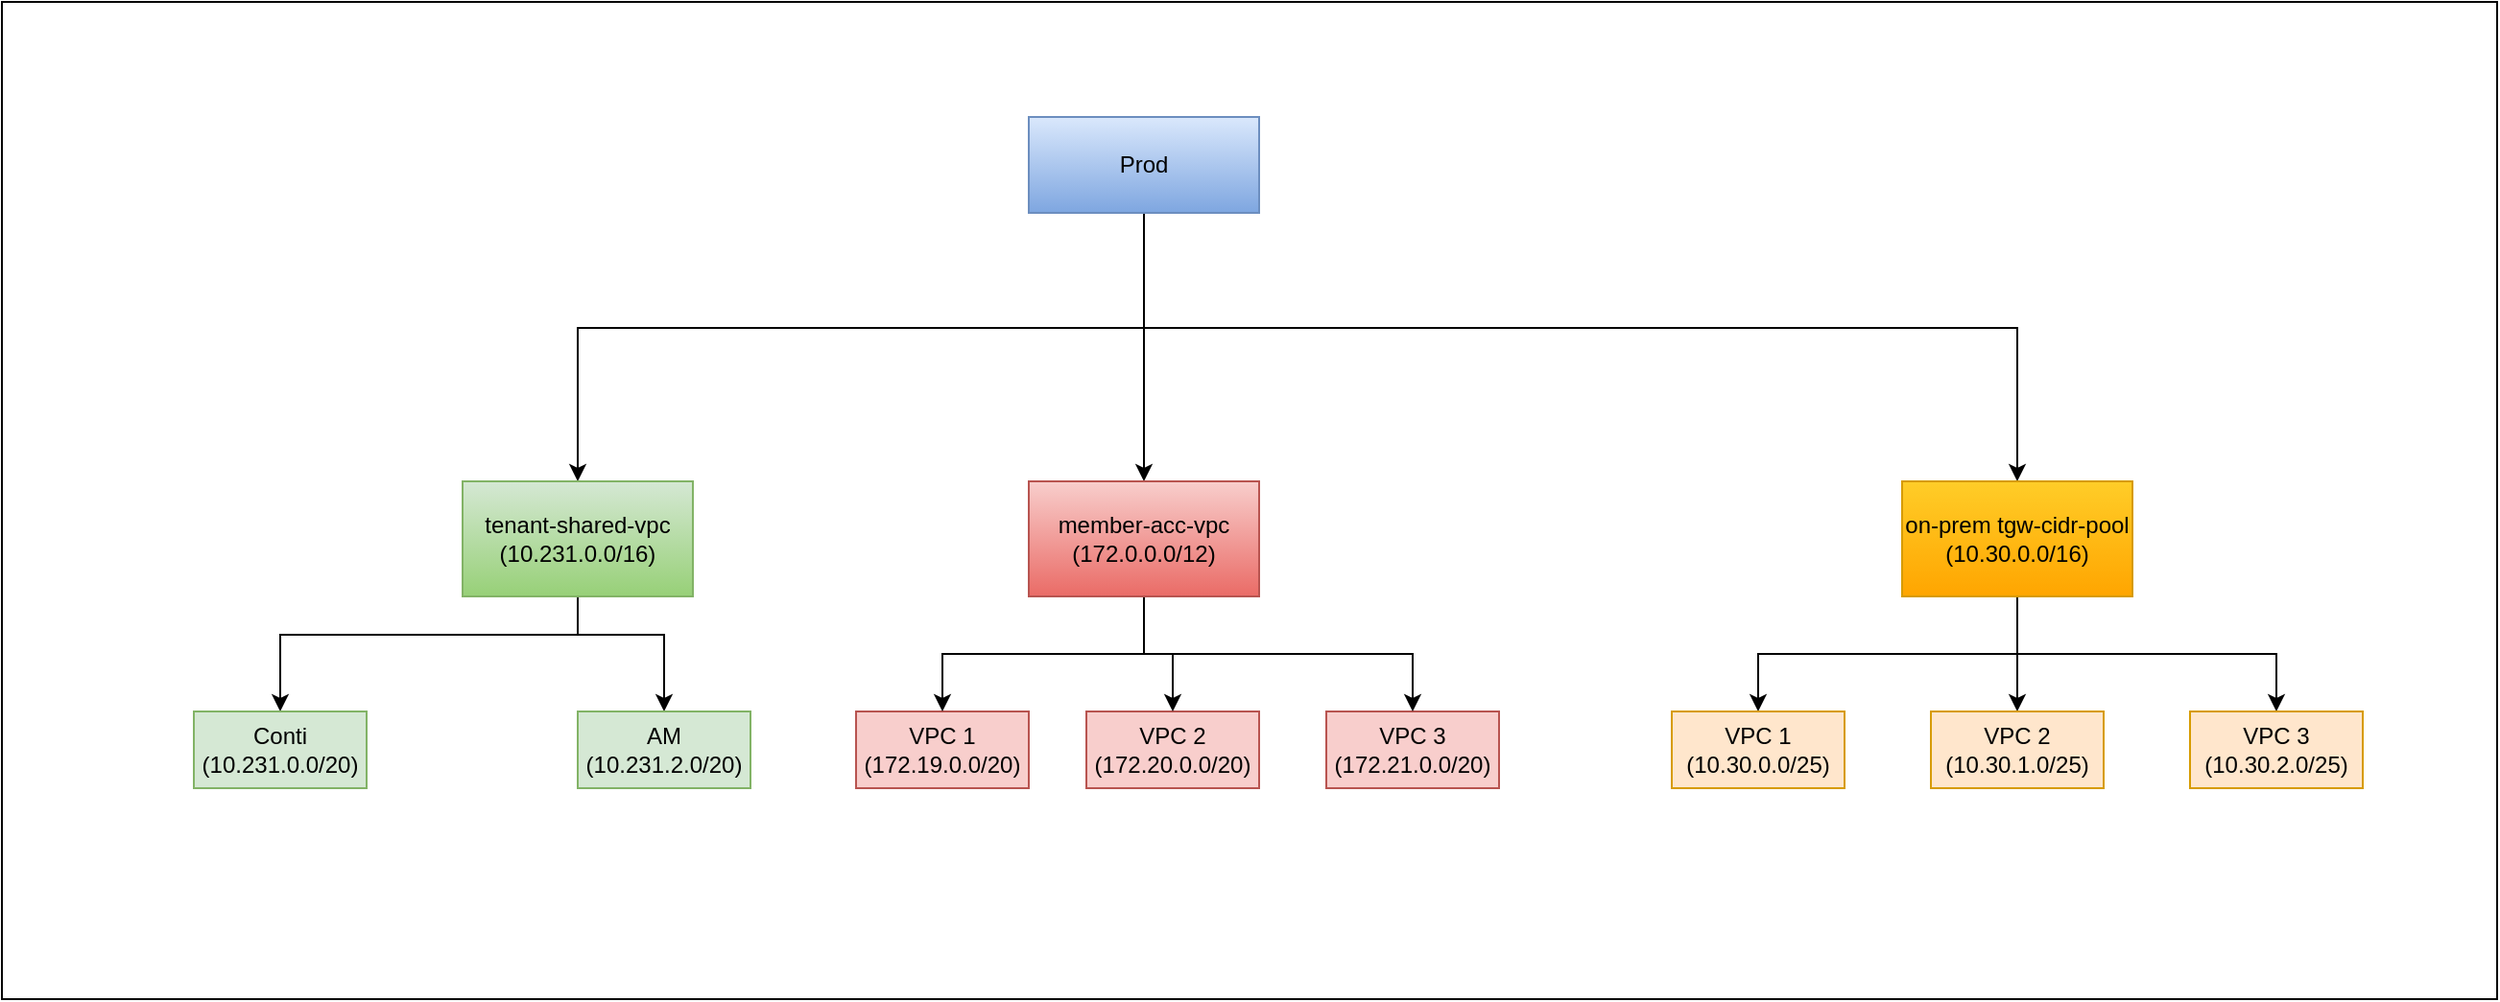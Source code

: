<mxfile version="24.7.6">
  <diagram name="Page-1" id="lfSm9gomF7Dn10EDz4Ah">
    <mxGraphModel dx="3560" dy="867" grid="1" gridSize="10" guides="1" tooltips="1" connect="1" arrows="1" fold="1" page="1" pageScale="1" pageWidth="2000" pageHeight="2500" math="0" shadow="0">
      <root>
        <mxCell id="0" />
        <mxCell id="1" parent="0" />
        <mxCell id="NAlNqRH86_vgwzGA6Y0c-14" value="" style="rounded=0;whiteSpace=wrap;html=1;" vertex="1" parent="1">
          <mxGeometry x="-20" y="30" width="1300" height="520" as="geometry" />
        </mxCell>
        <mxCell id="NAlNqRH86_vgwzGA6Y0c-2" style="edgeStyle=orthogonalEdgeStyle;rounded=0;orthogonalLoop=1;jettySize=auto;html=1;" edge="1" parent="1" source="oX8f1LEjSek1UIcQM4im-1" target="oX8f1LEjSek1UIcQM4im-7">
          <mxGeometry relative="1" as="geometry">
            <Array as="points">
              <mxPoint x="575" y="200" />
              <mxPoint x="280" y="200" />
            </Array>
          </mxGeometry>
        </mxCell>
        <mxCell id="NAlNqRH86_vgwzGA6Y0c-6" style="edgeStyle=orthogonalEdgeStyle;rounded=0;orthogonalLoop=1;jettySize=auto;html=1;" edge="1" parent="1" source="oX8f1LEjSek1UIcQM4im-1" target="oX8f1LEjSek1UIcQM4im-46">
          <mxGeometry relative="1" as="geometry" />
        </mxCell>
        <mxCell id="NAlNqRH86_vgwzGA6Y0c-8" style="edgeStyle=orthogonalEdgeStyle;rounded=0;orthogonalLoop=1;jettySize=auto;html=1;entryX=0.5;entryY=0;entryDx=0;entryDy=0;" edge="1" parent="1" source="oX8f1LEjSek1UIcQM4im-1" target="oX8f1LEjSek1UIcQM4im-5">
          <mxGeometry relative="1" as="geometry">
            <Array as="points">
              <mxPoint x="575" y="200" />
              <mxPoint x="1030" y="200" />
            </Array>
          </mxGeometry>
        </mxCell>
        <mxCell id="oX8f1LEjSek1UIcQM4im-1" value="Prod" style="rounded=0;whiteSpace=wrap;html=1;fillColor=#dae8fc;strokeColor=#6c8ebf;gradientColor=#7ea6e0;" parent="1" vertex="1">
          <mxGeometry x="515" y="90" width="120" height="50" as="geometry" />
        </mxCell>
        <mxCell id="NAlNqRH86_vgwzGA6Y0c-9" style="edgeStyle=orthogonalEdgeStyle;rounded=0;orthogonalLoop=1;jettySize=auto;html=1;entryX=0.5;entryY=0;entryDx=0;entryDy=0;" edge="1" parent="1" source="oX8f1LEjSek1UIcQM4im-5" target="oX8f1LEjSek1UIcQM4im-36">
          <mxGeometry relative="1" as="geometry">
            <Array as="points">
              <mxPoint x="1030" y="370" />
              <mxPoint x="895" y="370" />
            </Array>
          </mxGeometry>
        </mxCell>
        <mxCell id="NAlNqRH86_vgwzGA6Y0c-11" style="edgeStyle=orthogonalEdgeStyle;rounded=0;orthogonalLoop=1;jettySize=auto;html=1;entryX=0.5;entryY=0;entryDx=0;entryDy=0;" edge="1" parent="1" source="oX8f1LEjSek1UIcQM4im-5" target="oX8f1LEjSek1UIcQM4im-40">
          <mxGeometry relative="1" as="geometry" />
        </mxCell>
        <mxCell id="NAlNqRH86_vgwzGA6Y0c-13" style="edgeStyle=orthogonalEdgeStyle;rounded=0;orthogonalLoop=1;jettySize=auto;html=1;entryX=0.5;entryY=0;entryDx=0;entryDy=0;" edge="1" parent="1" source="oX8f1LEjSek1UIcQM4im-5" target="oX8f1LEjSek1UIcQM4im-39">
          <mxGeometry relative="1" as="geometry">
            <Array as="points">
              <mxPoint x="1030" y="370" />
              <mxPoint x="1165" y="370" />
            </Array>
          </mxGeometry>
        </mxCell>
        <mxCell id="oX8f1LEjSek1UIcQM4im-5" value="on-prem tgw-cidr-pool&lt;div&gt;(10.30.0.0/16)&lt;/div&gt;" style="rounded=0;whiteSpace=wrap;html=1;container=0;fillColor=#ffcd28;strokeColor=#d79b00;gradientColor=#ffa500;" parent="1" vertex="1">
          <mxGeometry x="970" y="280" width="120" height="60" as="geometry" />
        </mxCell>
        <mxCell id="oX8f1LEjSek1UIcQM4im-48" style="edgeStyle=orthogonalEdgeStyle;rounded=0;orthogonalLoop=1;jettySize=auto;html=1;entryX=0.5;entryY=0;entryDx=0;entryDy=0;" parent="1" source="oX8f1LEjSek1UIcQM4im-7" target="oX8f1LEjSek1UIcQM4im-16" edge="1">
          <mxGeometry relative="1" as="geometry">
            <Array as="points">
              <mxPoint x="280" y="360" />
              <mxPoint x="125" y="360" />
            </Array>
          </mxGeometry>
        </mxCell>
        <mxCell id="oX8f1LEjSek1UIcQM4im-49" style="edgeStyle=orthogonalEdgeStyle;rounded=0;orthogonalLoop=1;jettySize=auto;html=1;entryX=0.5;entryY=0;entryDx=0;entryDy=0;" parent="1" source="oX8f1LEjSek1UIcQM4im-7" target="oX8f1LEjSek1UIcQM4im-17" edge="1">
          <mxGeometry relative="1" as="geometry">
            <Array as="points">
              <mxPoint x="280" y="360" />
              <mxPoint x="325" y="360" />
            </Array>
          </mxGeometry>
        </mxCell>
        <mxCell id="oX8f1LEjSek1UIcQM4im-7" value="tenant-shared-vpc&lt;div&gt;(10.231.0.0/16)&lt;/div&gt;" style="rounded=0;whiteSpace=wrap;html=1;container=0;fillColor=#d5e8d4;strokeColor=#82b366;gradientColor=#97d077;" parent="1" vertex="1">
          <mxGeometry x="220" y="280" width="120" height="60" as="geometry" />
        </mxCell>
        <mxCell id="oX8f1LEjSek1UIcQM4im-16" value="Conti (10.231.0.0/20)" style="rounded=0;whiteSpace=wrap;html=1;container=0;fillColor=#d5e8d4;strokeColor=#82b366;" parent="1" vertex="1">
          <mxGeometry x="80" y="400" width="90" height="40" as="geometry" />
        </mxCell>
        <mxCell id="oX8f1LEjSek1UIcQM4im-17" value="AM (10.231.2.0/20)" style="rounded=0;whiteSpace=wrap;html=1;container=0;fillColor=#d5e8d4;strokeColor=#82b366;" parent="1" vertex="1">
          <mxGeometry x="280" y="400" width="90" height="40" as="geometry" />
        </mxCell>
        <mxCell id="oX8f1LEjSek1UIcQM4im-26" value="VPC 1 (172.19.0.0/20)" style="rounded=0;whiteSpace=wrap;html=1;container=0;fillColor=#f8cecc;strokeColor=#b85450;" parent="1" vertex="1">
          <mxGeometry x="425" y="400" width="90" height="40" as="geometry" />
        </mxCell>
        <mxCell id="oX8f1LEjSek1UIcQM4im-27" value="VPC 2 (172.20.0.0/20)" style="rounded=0;whiteSpace=wrap;html=1;container=0;fillColor=#f8cecc;strokeColor=#b85450;" parent="1" vertex="1">
          <mxGeometry x="545" y="400" width="90" height="40" as="geometry" />
        </mxCell>
        <mxCell id="oX8f1LEjSek1UIcQM4im-28" value="VPC 3 (172.21.0.0/20)" style="rounded=0;whiteSpace=wrap;html=1;container=0;fillColor=#f8cecc;strokeColor=#b85450;" parent="1" vertex="1">
          <mxGeometry x="670" y="400" width="90" height="40" as="geometry" />
        </mxCell>
        <mxCell id="oX8f1LEjSek1UIcQM4im-36" value="VPC 1 (10.30.0.0/25)" style="rounded=0;whiteSpace=wrap;html=1;container=0;fillColor=#ffe6cc;strokeColor=#d79b00;" parent="1" vertex="1">
          <mxGeometry x="850" y="400" width="90" height="40" as="geometry" />
        </mxCell>
        <mxCell id="oX8f1LEjSek1UIcQM4im-39" value="VPC 3 (10.30.2.0/25)" style="rounded=0;whiteSpace=wrap;html=1;container=0;fillColor=#ffe6cc;strokeColor=#d79b00;" parent="1" vertex="1">
          <mxGeometry x="1120" y="400" width="90" height="40" as="geometry" />
        </mxCell>
        <mxCell id="oX8f1LEjSek1UIcQM4im-40" value="VPC 2 (10.30.1.0/25)" style="rounded=0;whiteSpace=wrap;html=1;container=0;fillColor=#ffe6cc;strokeColor=#d79b00;" parent="1" vertex="1">
          <mxGeometry x="985" y="400" width="90" height="40" as="geometry" />
        </mxCell>
        <mxCell id="oX8f1LEjSek1UIcQM4im-50" style="edgeStyle=orthogonalEdgeStyle;rounded=0;orthogonalLoop=1;jettySize=auto;html=1;entryX=0.5;entryY=0;entryDx=0;entryDy=0;" parent="1" source="oX8f1LEjSek1UIcQM4im-46" target="oX8f1LEjSek1UIcQM4im-26" edge="1">
          <mxGeometry relative="1" as="geometry" />
        </mxCell>
        <mxCell id="oX8f1LEjSek1UIcQM4im-51" style="edgeStyle=orthogonalEdgeStyle;rounded=0;orthogonalLoop=1;jettySize=auto;html=1;entryX=0.5;entryY=0;entryDx=0;entryDy=0;" parent="1" source="oX8f1LEjSek1UIcQM4im-46" target="oX8f1LEjSek1UIcQM4im-27" edge="1">
          <mxGeometry relative="1" as="geometry" />
        </mxCell>
        <mxCell id="oX8f1LEjSek1UIcQM4im-52" style="edgeStyle=orthogonalEdgeStyle;rounded=0;orthogonalLoop=1;jettySize=auto;html=1;" parent="1" source="oX8f1LEjSek1UIcQM4im-46" target="oX8f1LEjSek1UIcQM4im-28" edge="1">
          <mxGeometry relative="1" as="geometry">
            <Array as="points">
              <mxPoint x="575" y="370" />
              <mxPoint x="715" y="370" />
            </Array>
          </mxGeometry>
        </mxCell>
        <mxCell id="oX8f1LEjSek1UIcQM4im-46" value="member-acc-vpc&lt;div&gt;(172.0.0.0/12)&lt;/div&gt;" style="rounded=0;whiteSpace=wrap;html=1;container=0;fillColor=#f8cecc;strokeColor=#b85450;gradientColor=#ea6b66;" parent="1" vertex="1">
          <mxGeometry x="515" y="280" width="120" height="60" as="geometry" />
        </mxCell>
      </root>
    </mxGraphModel>
  </diagram>
</mxfile>
